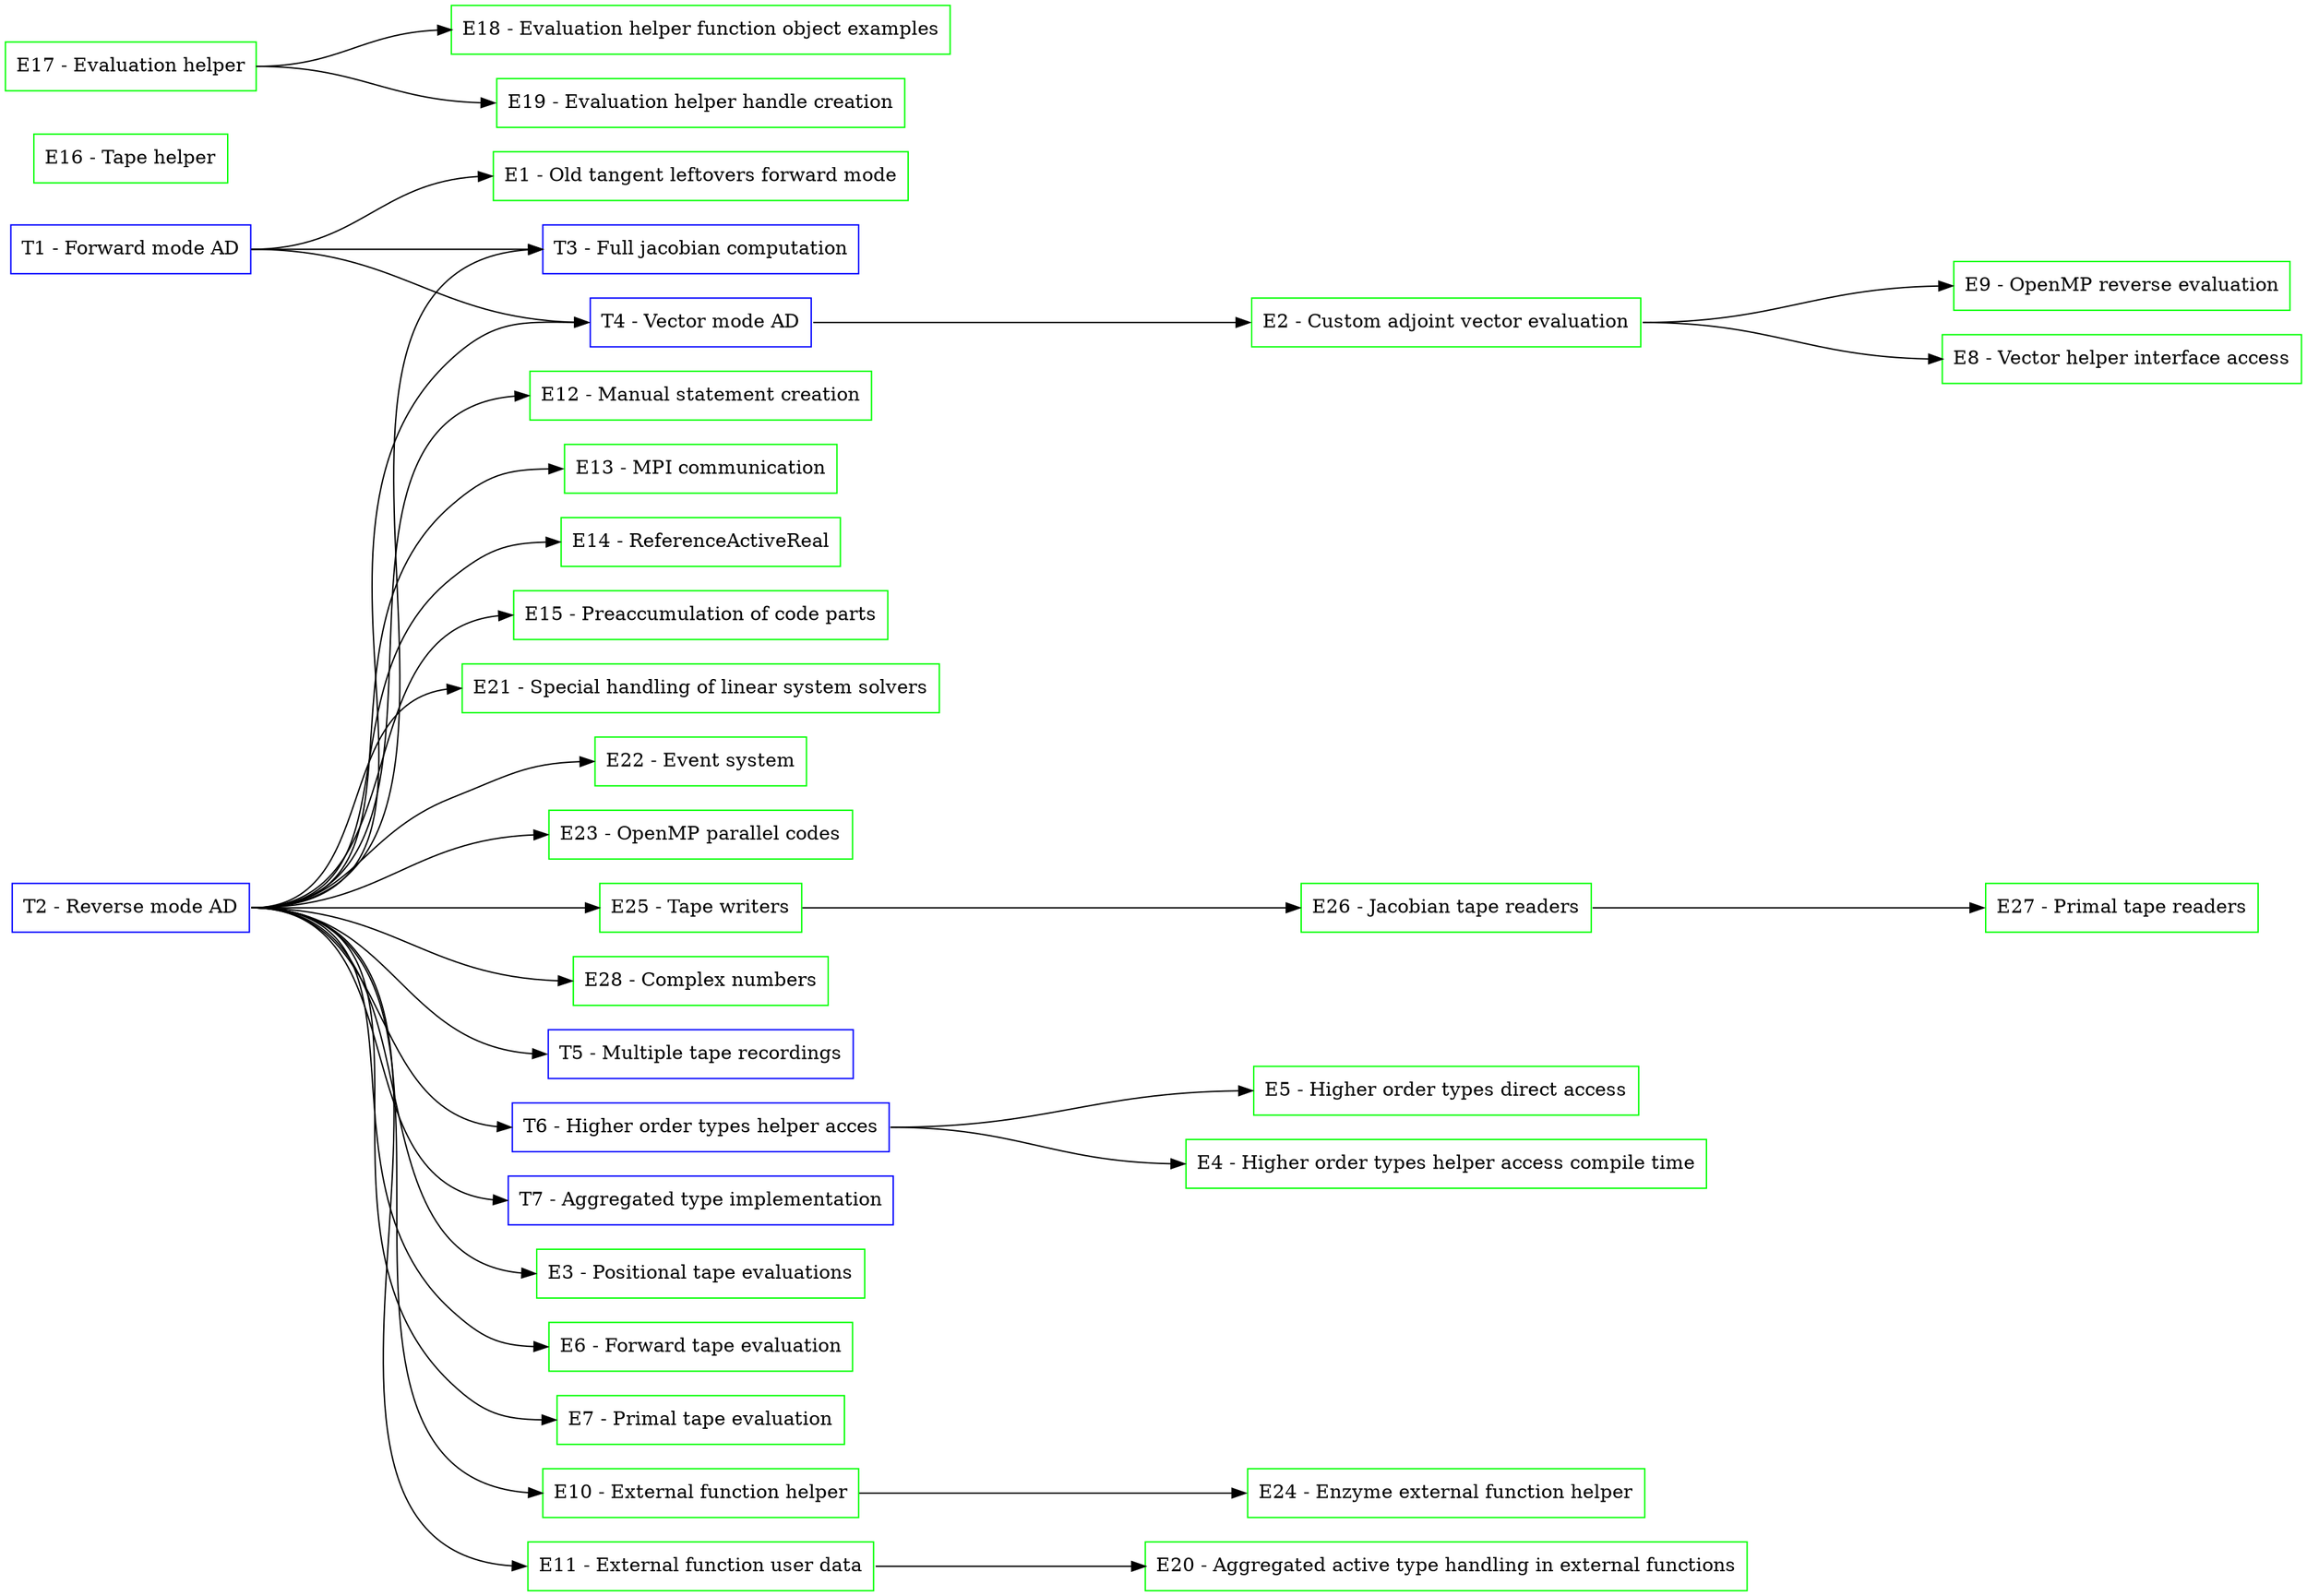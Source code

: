 digraph Tutorials {
  rankdir=LR;
  ranksep=2;

  // Tutorial nodes
  node [shape=box color=blue];
  T01 [label="T1 - Forward mode AD"];

  T02 [label="T2 - Reverse mode AD"];

  T03 [label="T3 - Full jacobian computation"];

  T04 [label="T4 - Vector mode AD"];

  T05 [label="T5 - Multiple tape recordings"];

  T06 [label="T6 - Higher order types helper acces"];

  T07 [label="T7 - Aggregated type implementation"];

  // Example nodes
  node [shape=box color=green];
  E01 [label="E1 - Old tangent leftovers forward mode"];

  E02 [label="E2 - Custom adjoint vector evaluation"];

  E03 [label="E3 - Positional tape evaluations"];

  E04 [label="E4 - Higher order types helper access compile time"];

  E05 [label="E5 - Higher order types direct access"];

  E06 [label="E6 - Forward tape evaluation"];

  E07 [label="E7 - Primal tape evaluation"];

  E08 [label="E8 - Vector helper interface access"];

  E09 [label="E9 - OpenMP reverse evaluation"];

  E10 [label="E10 - External function helper"];

  E11 [label="E11 - External function user data"];

  E12 [label="E12 - Manual statement creation"];

  E13 [label="E13 - MPI communication"];

  E14 [label="E14 - ReferenceActiveReal"];

  E15 [label="E15 - Preaccumulation of code parts"];

  E16 [label="E16 - Tape helper"];

  E17 [label="E17 - Evaluation helper"];

  E18 [label="E18 - Evaluation helper function object examples"];

  E19 [label="E19 - Evaluation helper handle creation"];

  E20 [label="E20 - Aggregated active type handling in external functions"];

  E21 [label="E21 - Special handling of linear system solvers"];

  E22 [label="E22 - Event system"];

  E23 [label="E23 - OpenMP parallel codes"];

  E24 [label="E24 - Enzyme external function helper"];

  E25 [label="E25 - Tape writers"];

  E26 [label="E26 - Jacobian tape readers"];

  E27 [label="E27 - Primal tape readers"];

  E28 [label="E28 - Complex numbers"];

  // Edges (sorted)
  E02:e -> E08:w;
  E02:e -> E09:w;
  E10:e -> E24:w;
  E11:e -> E20:w;
  E17:e -> E18:w;
  E17:e -> E19:w;
  E25:e -> E26:w;
  E26:e -> E27:w;
  T01:e -> E01:w;
  T01:e -> T03:w;
  T01:e -> T04:w;
  T02:e -> E03:w;
  T02:e -> E06:w;
  T02:e -> E07:w;
  T02:e -> E10:w;
  T02:e -> E11:w;
  T02:e -> E12:w;
  T02:e -> E13:w;
  T02:e -> E14:w;
  T02:e -> E15:w;
  T02:e -> E21:w;
  T02:e -> E22:w;
  T02:e -> E23:w;
  T02:e -> E25:w;
  T02:e -> E28:w;
  T02:e -> T03:w;
  T02:e -> T04:w;
  T02:e -> T05:w;
  T02:e -> T06:w;
  T02:e -> T07:w;
  T04:e -> E02:w;
  T06:e -> E04:w;
  T06:e -> E05:w;
}
